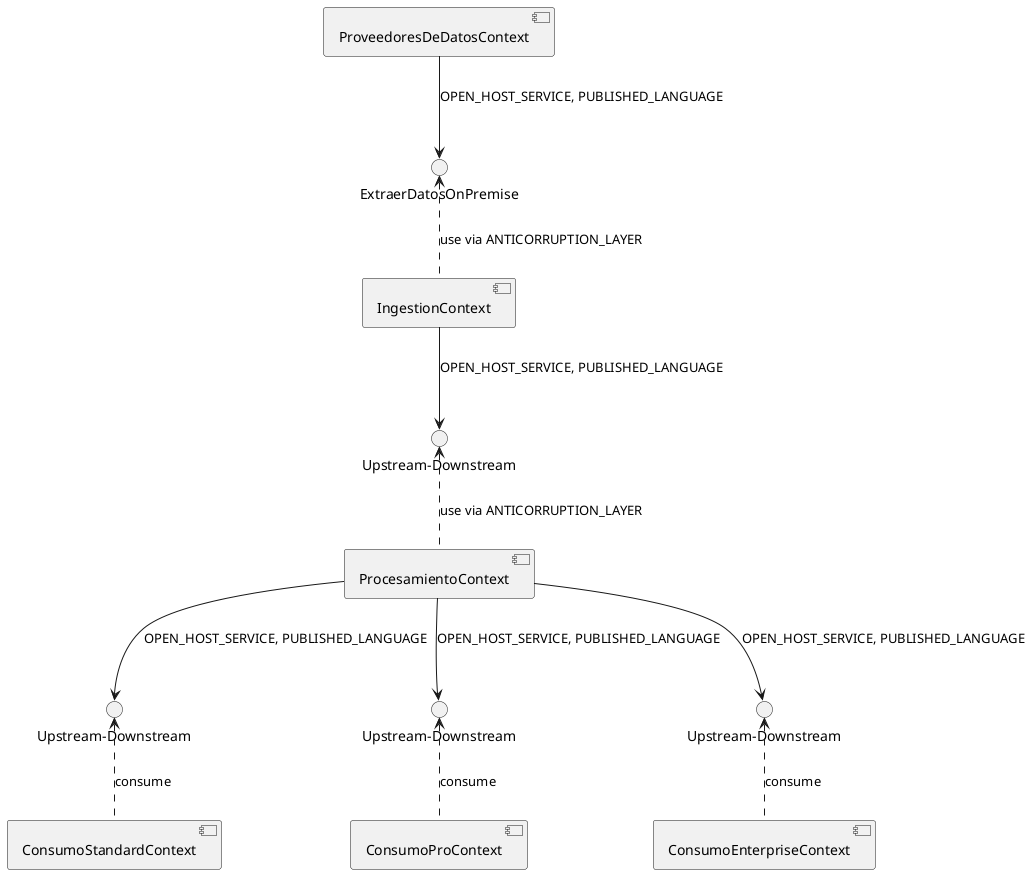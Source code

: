 @startuml

skinparam componentStyle uml2

component [ProcesamientoContext]
component [IngestionContext]
component [ProveedoresDeDatosContext]
component [ConsumoStandardContext]
component [ConsumoProContext]
component [ConsumoEnterpriseContext]

interface "ExtraerDatosOnPremise" as ExtraerDatosOnPremise
[ProveedoresDeDatosContext] --> ExtraerDatosOnPremise : OPEN_HOST_SERVICE, PUBLISHED_LANGUAGE
ExtraerDatosOnPremise <.. [IngestionContext] : use via ANTICORRUPTION_LAYER

interface "Upstream-Downstream" as ProcesamientoContext_to_IngestionContext
[IngestionContext] --> ProcesamientoContext_to_IngestionContext : OPEN_HOST_SERVICE, PUBLISHED_LANGUAGE
ProcesamientoContext_to_IngestionContext <.. [ProcesamientoContext] : use via ANTICORRUPTION_LAYER

interface "Upstream-Downstream" as ConsumoStandardContext_to_ProcesamientoContext
[ProcesamientoContext] --> ConsumoStandardContext_to_ProcesamientoContext : OPEN_HOST_SERVICE, PUBLISHED_LANGUAGE
ConsumoStandardContext_to_ProcesamientoContext <.. [ConsumoStandardContext] : consume

interface "Upstream-Downstream" as ConsumoProContext_to_ProcesamientoContext
[ProcesamientoContext] --> ConsumoProContext_to_ProcesamientoContext : OPEN_HOST_SERVICE, PUBLISHED_LANGUAGE
ConsumoProContext_to_ProcesamientoContext <.. [ConsumoProContext] : consume

interface "Upstream-Downstream" as ConsumoEnterpriseContext_to_ProcesamientoContext
[ProcesamientoContext] --> ConsumoEnterpriseContext_to_ProcesamientoContext : OPEN_HOST_SERVICE, PUBLISHED_LANGUAGE
ConsumoEnterpriseContext_to_ProcesamientoContext <.. [ConsumoEnterpriseContext] : consume



@enduml
